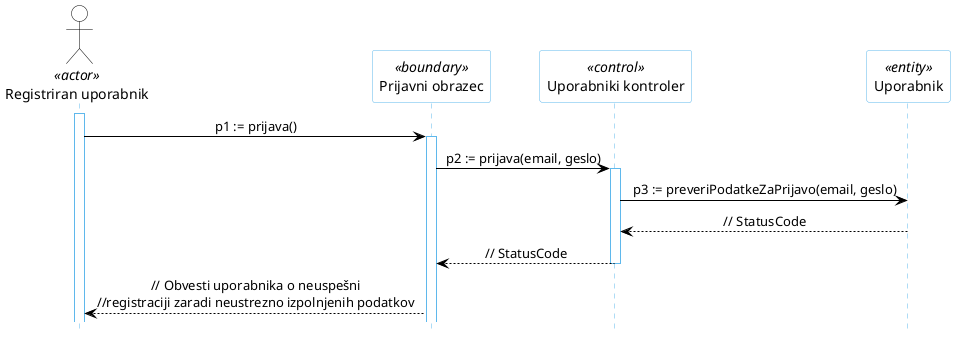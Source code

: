 @startuml
hide footbox

skinparam backgroundcolor transparent
skinparam defaultTextAlignment center
skinparam actorBorderColor black
skinparam actorBackgroundColor white
skinparam arrowColor black  
skinparam sequenceLifeLineBorderColor #5FB8EC
skinparam sequenceParticipantBorderColor #5FB8EC
skinparam sequenceParticipantBackgroundColor white

actor "Registriran uporabnik" AS U1 <<actor>>

participant "Prijavni obrazec" as R5 <<boundary>>
participant "Uporabniki kontroler" as R2 <<control>>
participant "Uporabnik" as R4 <<entity>>

activate U1
U1 -> R5: p1 := prijava()
activate R5
R5 -> R2: p2 := prijava(email, geslo)
activate R2
R2 -> R4: p3 := preveriPodatkeZaPrijavo(email, geslo)
R4 --> R2: // StatusCode
R2 --> R5: // StatusCode
deactivate R2
R5 --> U1: // Obvesti uporabnika o neuspešni\n//registraciji zaradi neustrezno izpolnjenih podatkov
@enduml